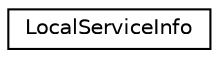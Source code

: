 digraph "Graphical Class Hierarchy"
{
  edge [fontname="Helvetica",fontsize="10",labelfontname="Helvetica",labelfontsize="10"];
  node [fontname="Helvetica",fontsize="10",shape=record];
  rankdir="LR";
  Node0 [label="LocalServiceInfo",height=0.2,width=0.4,color="black", fillcolor="white", style="filled",URL="$d5/d2d/struct_local_service_info.html"];
}
